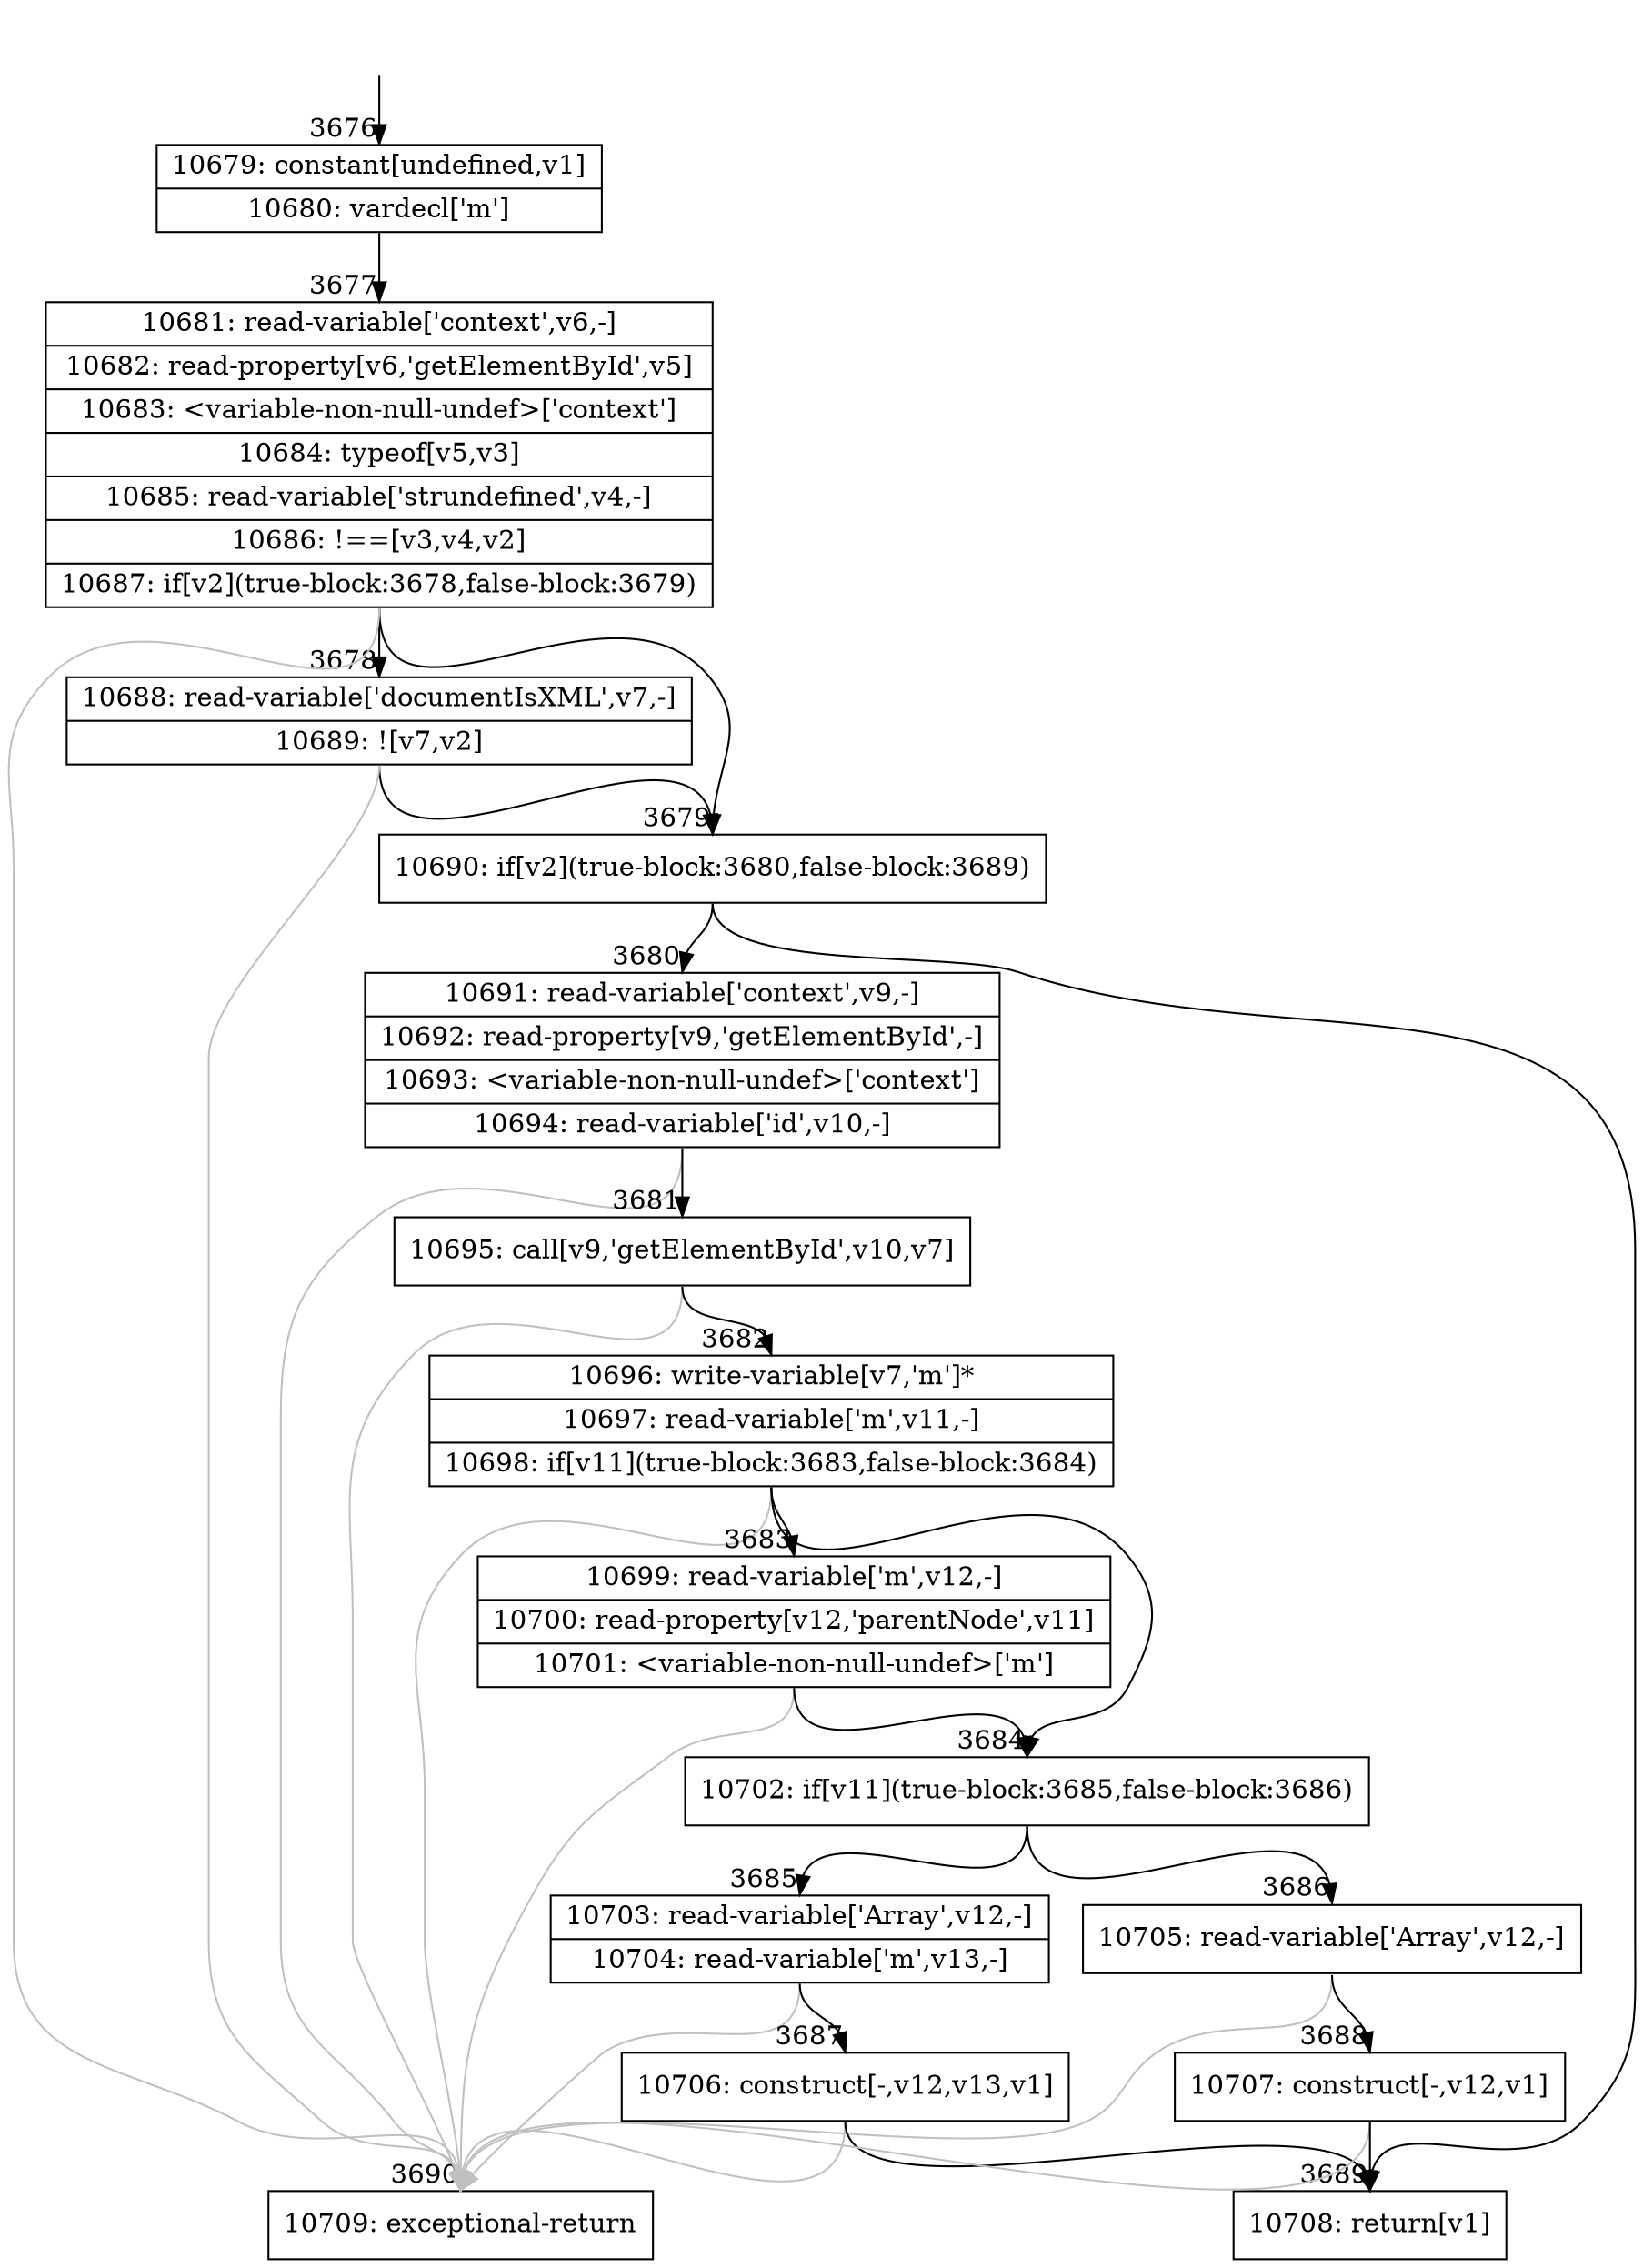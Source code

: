 digraph {
rankdir="TD"
BB_entry241[shape=none,label=""];
BB_entry241 -> BB3676 [tailport=s, headport=n, headlabel="    3676"]
BB3676 [shape=record label="{10679: constant[undefined,v1]|10680: vardecl['m']}" ] 
BB3676 -> BB3677 [tailport=s, headport=n, headlabel="      3677"]
BB3677 [shape=record label="{10681: read-variable['context',v6,-]|10682: read-property[v6,'getElementById',v5]|10683: \<variable-non-null-undef\>['context']|10684: typeof[v5,v3]|10685: read-variable['strundefined',v4,-]|10686: !==[v3,v4,v2]|10687: if[v2](true-block:3678,false-block:3679)}" ] 
BB3677 -> BB3679 [tailport=s, headport=n, headlabel="      3679"]
BB3677 -> BB3678 [tailport=s, headport=n, headlabel="      3678"]
BB3677 -> BB3690 [tailport=s, headport=n, color=gray, headlabel="      3690"]
BB3678 [shape=record label="{10688: read-variable['documentIsXML',v7,-]|10689: ![v7,v2]}" ] 
BB3678 -> BB3679 [tailport=s, headport=n]
BB3678 -> BB3690 [tailport=s, headport=n, color=gray]
BB3679 [shape=record label="{10690: if[v2](true-block:3680,false-block:3689)}" ] 
BB3679 -> BB3680 [tailport=s, headport=n, headlabel="      3680"]
BB3679 -> BB3689 [tailport=s, headport=n, headlabel="      3689"]
BB3680 [shape=record label="{10691: read-variable['context',v9,-]|10692: read-property[v9,'getElementById',-]|10693: \<variable-non-null-undef\>['context']|10694: read-variable['id',v10,-]}" ] 
BB3680 -> BB3681 [tailport=s, headport=n, headlabel="      3681"]
BB3680 -> BB3690 [tailport=s, headport=n, color=gray]
BB3681 [shape=record label="{10695: call[v9,'getElementById',v10,v7]}" ] 
BB3681 -> BB3682 [tailport=s, headport=n, headlabel="      3682"]
BB3681 -> BB3690 [tailport=s, headport=n, color=gray]
BB3682 [shape=record label="{10696: write-variable[v7,'m']*|10697: read-variable['m',v11,-]|10698: if[v11](true-block:3683,false-block:3684)}" ] 
BB3682 -> BB3684 [tailport=s, headport=n, headlabel="      3684"]
BB3682 -> BB3683 [tailport=s, headport=n, headlabel="      3683"]
BB3682 -> BB3690 [tailport=s, headport=n, color=gray]
BB3683 [shape=record label="{10699: read-variable['m',v12,-]|10700: read-property[v12,'parentNode',v11]|10701: \<variable-non-null-undef\>['m']}" ] 
BB3683 -> BB3684 [tailport=s, headport=n]
BB3683 -> BB3690 [tailport=s, headport=n, color=gray]
BB3684 [shape=record label="{10702: if[v11](true-block:3685,false-block:3686)}" ] 
BB3684 -> BB3685 [tailport=s, headport=n, headlabel="      3685"]
BB3684 -> BB3686 [tailport=s, headport=n, headlabel="      3686"]
BB3685 [shape=record label="{10703: read-variable['Array',v12,-]|10704: read-variable['m',v13,-]}" ] 
BB3685 -> BB3687 [tailport=s, headport=n, headlabel="      3687"]
BB3685 -> BB3690 [tailport=s, headport=n, color=gray]
BB3686 [shape=record label="{10705: read-variable['Array',v12,-]}" ] 
BB3686 -> BB3688 [tailport=s, headport=n, headlabel="      3688"]
BB3686 -> BB3690 [tailport=s, headport=n, color=gray]
BB3687 [shape=record label="{10706: construct[-,v12,v13,v1]}" ] 
BB3687 -> BB3689 [tailport=s, headport=n]
BB3687 -> BB3690 [tailport=s, headport=n, color=gray]
BB3688 [shape=record label="{10707: construct[-,v12,v1]}" ] 
BB3688 -> BB3689 [tailport=s, headport=n]
BB3688 -> BB3690 [tailport=s, headport=n, color=gray]
BB3689 [shape=record label="{10708: return[v1]}" ] 
BB3690 [shape=record label="{10709: exceptional-return}" ] 
}
